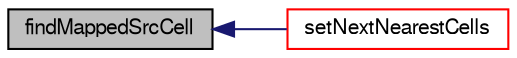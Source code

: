 digraph "findMappedSrcCell"
{
  bgcolor="transparent";
  edge [fontname="FreeSans",fontsize="10",labelfontname="FreeSans",labelfontsize="10"];
  node [fontname="FreeSans",fontsize="10",shape=record];
  rankdir="LR";
  Node254 [label="findMappedSrcCell",height=0.2,width=0.4,color="black", fillcolor="grey75", style="filled", fontcolor="black"];
  Node254 -> Node255 [dir="back",color="midnightblue",fontsize="10",style="solid",fontname="FreeSans"];
  Node255 [label="setNextNearestCells",height=0.2,width=0.4,color="red",URL="$a29246.html#af6af62ce6bb472a227585bbf8379db43",tooltip="Set the next cells for the marching front algorithm. "];
}
